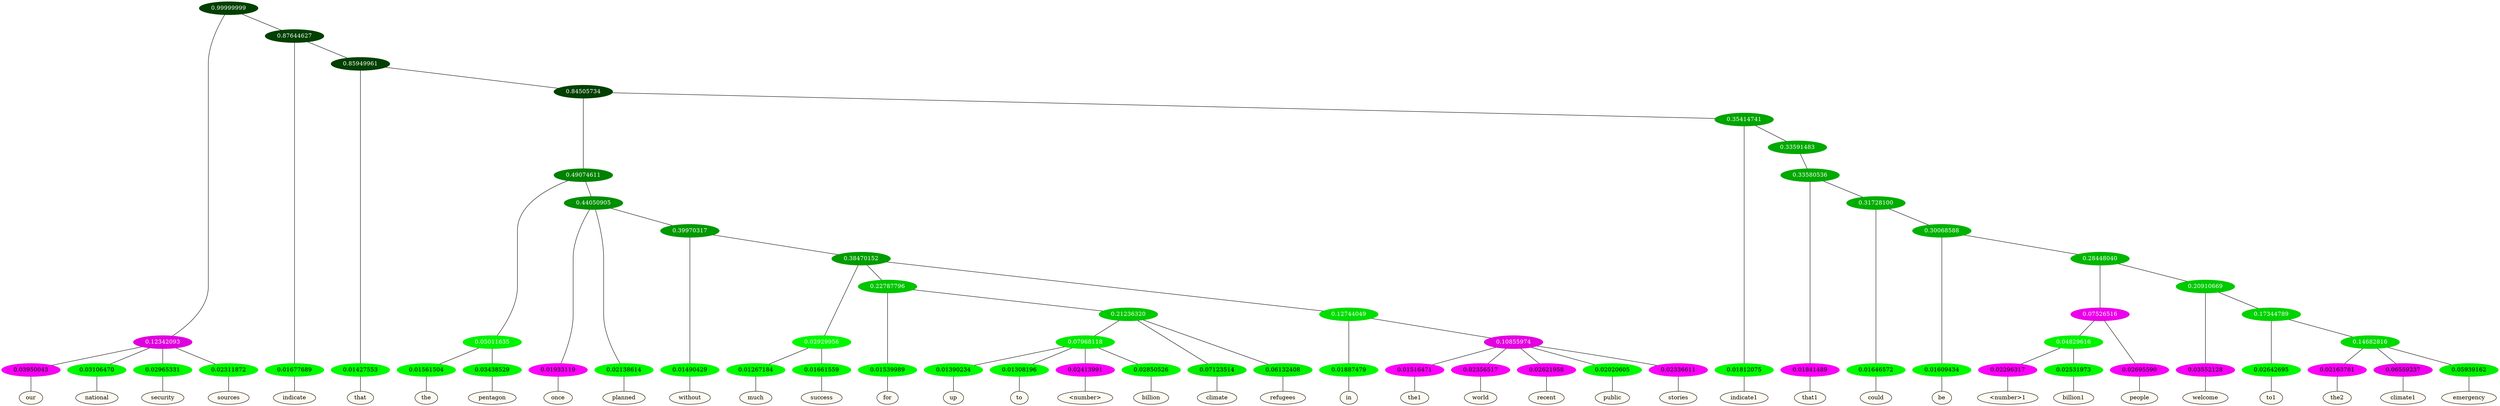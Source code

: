 graph {
	node [format=png height=0.15 nodesep=0.001 ordering=out overlap=prism overlap_scaling=0.01 ranksep=0.001 ratio=0.2 style=filled width=0.15]
	{
		rank=same
		a_w_3 [label=our color=black fillcolor=floralwhite style="filled,solid"]
		a_w_4 [label=national color=black fillcolor=floralwhite style="filled,solid"]
		a_w_5 [label=security color=black fillcolor=floralwhite style="filled,solid"]
		a_w_6 [label=sources color=black fillcolor=floralwhite style="filled,solid"]
		a_w_7 [label=indicate color=black fillcolor=floralwhite style="filled,solid"]
		a_w_9 [label=that color=black fillcolor=floralwhite style="filled,solid"]
		a_w_17 [label=the color=black fillcolor=floralwhite style="filled,solid"]
		a_w_18 [label=pentagon color=black fillcolor=floralwhite style="filled,solid"]
		a_w_19 [label=once color=black fillcolor=floralwhite style="filled,solid"]
		a_w_20 [label=planned color=black fillcolor=floralwhite style="filled,solid"]
		a_w_23 [label=without color=black fillcolor=floralwhite style="filled,solid"]
		a_w_32 [label=much color=black fillcolor=floralwhite style="filled,solid"]
		a_w_33 [label=success color=black fillcolor=floralwhite style="filled,solid"]
		a_w_34 [label=for color=black fillcolor=floralwhite style="filled,solid"]
		a_w_50 [label=up color=black fillcolor=floralwhite style="filled,solid"]
		a_w_51 [label=to color=black fillcolor=floralwhite style="filled,solid"]
		a_w_52 [label="\<number\>" color=black fillcolor=floralwhite style="filled,solid"]
		a_w_53 [label=billion color=black fillcolor=floralwhite style="filled,solid"]
		a_w_41 [label=climate color=black fillcolor=floralwhite style="filled,solid"]
		a_w_42 [label=refugees color=black fillcolor=floralwhite style="filled,solid"]
		a_w_36 [label=in color=black fillcolor=floralwhite style="filled,solid"]
		a_w_43 [label=the1 color=black fillcolor=floralwhite style="filled,solid"]
		a_w_44 [label=world color=black fillcolor=floralwhite style="filled,solid"]
		a_w_45 [label=recent color=black fillcolor=floralwhite style="filled,solid"]
		a_w_46 [label=public color=black fillcolor=floralwhite style="filled,solid"]
		a_w_47 [label=stories color=black fillcolor=floralwhite style="filled,solid"]
		a_w_15 [label=indicate1 color=black fillcolor=floralwhite style="filled,solid"]
		a_w_25 [label=that1 color=black fillcolor=floralwhite style="filled,solid"]
		a_w_30 [label=could color=black fillcolor=floralwhite style="filled,solid"]
		a_w_38 [label=be color=black fillcolor=floralwhite style="filled,solid"]
		a_w_58 [label="\<number\>1" color=black fillcolor=floralwhite style="filled,solid"]
		a_w_59 [label=billion1 color=black fillcolor=floralwhite style="filled,solid"]
		a_w_55 [label=people color=black fillcolor=floralwhite style="filled,solid"]
		a_w_56 [label=welcome color=black fillcolor=floralwhite style="filled,solid"]
		a_w_60 [label=to1 color=black fillcolor=floralwhite style="filled,solid"]
		a_w_62 [label=the2 color=black fillcolor=floralwhite style="filled,solid"]
		a_w_63 [label=climate1 color=black fillcolor=floralwhite style="filled,solid"]
		a_w_64 [label=emergency color=black fillcolor=floralwhite style="filled,solid"]
	}
	a_n_3 -- a_w_3
	a_n_4 -- a_w_4
	a_n_5 -- a_w_5
	a_n_6 -- a_w_6
	a_n_7 -- a_w_7
	a_n_9 -- a_w_9
	a_n_17 -- a_w_17
	a_n_18 -- a_w_18
	a_n_19 -- a_w_19
	a_n_20 -- a_w_20
	a_n_23 -- a_w_23
	a_n_32 -- a_w_32
	a_n_33 -- a_w_33
	a_n_34 -- a_w_34
	a_n_50 -- a_w_50
	a_n_51 -- a_w_51
	a_n_52 -- a_w_52
	a_n_53 -- a_w_53
	a_n_41 -- a_w_41
	a_n_42 -- a_w_42
	a_n_36 -- a_w_36
	a_n_43 -- a_w_43
	a_n_44 -- a_w_44
	a_n_45 -- a_w_45
	a_n_46 -- a_w_46
	a_n_47 -- a_w_47
	a_n_15 -- a_w_15
	a_n_25 -- a_w_25
	a_n_30 -- a_w_30
	a_n_38 -- a_w_38
	a_n_58 -- a_w_58
	a_n_59 -- a_w_59
	a_n_55 -- a_w_55
	a_n_56 -- a_w_56
	a_n_60 -- a_w_60
	a_n_62 -- a_w_62
	a_n_63 -- a_w_63
	a_n_64 -- a_w_64
	{
		rank=same
		a_n_3 [label=0.03950043 color="0.835 1.000 0.960" fontcolor=black]
		a_n_4 [label=0.03106470 color="0.334 1.000 0.969" fontcolor=black]
		a_n_5 [label=0.02965331 color="0.334 1.000 0.970" fontcolor=black]
		a_n_6 [label=0.02311872 color="0.334 1.000 0.977" fontcolor=black]
		a_n_7 [label=0.01677689 color="0.334 1.000 0.983" fontcolor=black]
		a_n_9 [label=0.01427553 color="0.334 1.000 0.986" fontcolor=black]
		a_n_17 [label=0.01561504 color="0.334 1.000 0.984" fontcolor=black]
		a_n_18 [label=0.03438529 color="0.334 1.000 0.966" fontcolor=black]
		a_n_19 [label=0.01933119 color="0.835 1.000 0.981" fontcolor=black]
		a_n_20 [label=0.02138614 color="0.334 1.000 0.979" fontcolor=black]
		a_n_23 [label=0.01490429 color="0.334 1.000 0.985" fontcolor=black]
		a_n_32 [label=0.01267184 color="0.334 1.000 0.987" fontcolor=black]
		a_n_33 [label=0.01661559 color="0.334 1.000 0.983" fontcolor=black]
		a_n_34 [label=0.01539989 color="0.334 1.000 0.985" fontcolor=black]
		a_n_50 [label=0.01390234 color="0.334 1.000 0.986" fontcolor=black]
		a_n_51 [label=0.01308196 color="0.334 1.000 0.987" fontcolor=black]
		a_n_52 [label=0.02413991 color="0.835 1.000 0.976" fontcolor=black]
		a_n_53 [label=0.02850526 color="0.334 1.000 0.971" fontcolor=black]
		a_n_41 [label=0.07123514 color="0.334 1.000 0.929" fontcolor=black]
		a_n_42 [label=0.06132408 color="0.334 1.000 0.939" fontcolor=black]
		a_n_36 [label=0.01887479 color="0.334 1.000 0.981" fontcolor=black]
		a_n_43 [label=0.01516471 color="0.835 1.000 0.985" fontcolor=black]
		a_n_44 [label=0.02356517 color="0.835 1.000 0.976" fontcolor=black]
		a_n_45 [label=0.02621958 color="0.835 1.000 0.974" fontcolor=black]
		a_n_46 [label=0.02020605 color="0.334 1.000 0.980" fontcolor=black]
		a_n_47 [label=0.02336611 color="0.835 1.000 0.977" fontcolor=black]
		a_n_15 [label=0.01812075 color="0.334 1.000 0.982" fontcolor=black]
		a_n_25 [label=0.01841489 color="0.835 1.000 0.982" fontcolor=black]
		a_n_30 [label=0.01646572 color="0.334 1.000 0.984" fontcolor=black]
		a_n_38 [label=0.01609434 color="0.334 1.000 0.984" fontcolor=black]
		a_n_58 [label=0.02296317 color="0.835 1.000 0.977" fontcolor=black]
		a_n_59 [label=0.02531973 color="0.334 1.000 0.975" fontcolor=black]
		a_n_55 [label=0.02695590 color="0.835 1.000 0.973" fontcolor=black]
		a_n_56 [label=0.03552128 color="0.835 1.000 0.964" fontcolor=black]
		a_n_60 [label=0.02642695 color="0.334 1.000 0.974" fontcolor=black]
		a_n_62 [label=0.02163781 color="0.835 1.000 0.978" fontcolor=black]
		a_n_63 [label=0.06559237 color="0.835 1.000 0.934" fontcolor=black]
		a_n_64 [label=0.05939162 color="0.334 1.000 0.941" fontcolor=black]
	}
	a_n_0 [label=0.99999999 color="0.334 1.000 0.250" fontcolor=grey99]
	a_n_1 [label=0.12342093 color="0.835 1.000 0.877" fontcolor=grey99]
	a_n_0 -- a_n_1
	a_n_2 [label=0.87644627 color="0.334 1.000 0.250" fontcolor=grey99]
	a_n_0 -- a_n_2
	a_n_1 -- a_n_3
	a_n_1 -- a_n_4
	a_n_1 -- a_n_5
	a_n_1 -- a_n_6
	a_n_2 -- a_n_7
	a_n_8 [label=0.85949961 color="0.334 1.000 0.250" fontcolor=grey99]
	a_n_2 -- a_n_8
	a_n_8 -- a_n_9
	a_n_10 [label=0.84505734 color="0.334 1.000 0.250" fontcolor=grey99]
	a_n_8 -- a_n_10
	a_n_11 [label=0.49074611 color="0.334 1.000 0.509" fontcolor=grey99]
	a_n_10 -- a_n_11
	a_n_12 [label=0.35414741 color="0.334 1.000 0.646" fontcolor=grey99]
	a_n_10 -- a_n_12
	a_n_13 [label=0.05011635 color="0.334 1.000 0.950" fontcolor=grey99]
	a_n_11 -- a_n_13
	a_n_14 [label=0.44050905 color="0.334 1.000 0.559" fontcolor=grey99]
	a_n_11 -- a_n_14
	a_n_12 -- a_n_15
	a_n_16 [label=0.33591483 color="0.334 1.000 0.664" fontcolor=grey99]
	a_n_12 -- a_n_16
	a_n_13 -- a_n_17
	a_n_13 -- a_n_18
	a_n_14 -- a_n_19
	a_n_14 -- a_n_20
	a_n_21 [label=0.39970317 color="0.334 1.000 0.600" fontcolor=grey99]
	a_n_14 -- a_n_21
	a_n_22 [label=0.33580536 color="0.334 1.000 0.664" fontcolor=grey99]
	a_n_16 -- a_n_22
	a_n_21 -- a_n_23
	a_n_24 [label=0.38470152 color="0.334 1.000 0.615" fontcolor=grey99]
	a_n_21 -- a_n_24
	a_n_22 -- a_n_25
	a_n_26 [label=0.31728100 color="0.334 1.000 0.683" fontcolor=grey99]
	a_n_22 -- a_n_26
	a_n_27 [label=0.02929956 color="0.334 1.000 0.971" fontcolor=grey99]
	a_n_24 -- a_n_27
	a_n_28 [label=0.22787796 color="0.334 1.000 0.772" fontcolor=grey99]
	a_n_24 -- a_n_28
	a_n_29 [label=0.12744049 color="0.334 1.000 0.873" fontcolor=grey99]
	a_n_24 -- a_n_29
	a_n_26 -- a_n_30
	a_n_31 [label=0.30068588 color="0.334 1.000 0.699" fontcolor=grey99]
	a_n_26 -- a_n_31
	a_n_27 -- a_n_32
	a_n_27 -- a_n_33
	a_n_28 -- a_n_34
	a_n_35 [label=0.21236320 color="0.334 1.000 0.788" fontcolor=grey99]
	a_n_28 -- a_n_35
	a_n_29 -- a_n_36
	a_n_37 [label=0.10855974 color="0.835 1.000 0.891" fontcolor=grey99]
	a_n_29 -- a_n_37
	a_n_31 -- a_n_38
	a_n_39 [label=0.28448040 color="0.334 1.000 0.716" fontcolor=grey99]
	a_n_31 -- a_n_39
	a_n_40 [label=0.07968118 color="0.334 1.000 0.920" fontcolor=grey99]
	a_n_35 -- a_n_40
	a_n_35 -- a_n_41
	a_n_35 -- a_n_42
	a_n_37 -- a_n_43
	a_n_37 -- a_n_44
	a_n_37 -- a_n_45
	a_n_37 -- a_n_46
	a_n_37 -- a_n_47
	a_n_48 [label=0.07526516 color="0.835 1.000 0.925" fontcolor=grey99]
	a_n_39 -- a_n_48
	a_n_49 [label=0.20910669 color="0.334 1.000 0.791" fontcolor=grey99]
	a_n_39 -- a_n_49
	a_n_40 -- a_n_50
	a_n_40 -- a_n_51
	a_n_40 -- a_n_52
	a_n_40 -- a_n_53
	a_n_54 [label=0.04829616 color="0.334 1.000 0.952" fontcolor=grey99]
	a_n_48 -- a_n_54
	a_n_48 -- a_n_55
	a_n_49 -- a_n_56
	a_n_57 [label=0.17344789 color="0.334 1.000 0.827" fontcolor=grey99]
	a_n_49 -- a_n_57
	a_n_54 -- a_n_58
	a_n_54 -- a_n_59
	a_n_57 -- a_n_60
	a_n_61 [label=0.14682816 color="0.334 1.000 0.853" fontcolor=grey99]
	a_n_57 -- a_n_61
	a_n_61 -- a_n_62
	a_n_61 -- a_n_63
	a_n_61 -- a_n_64
}
